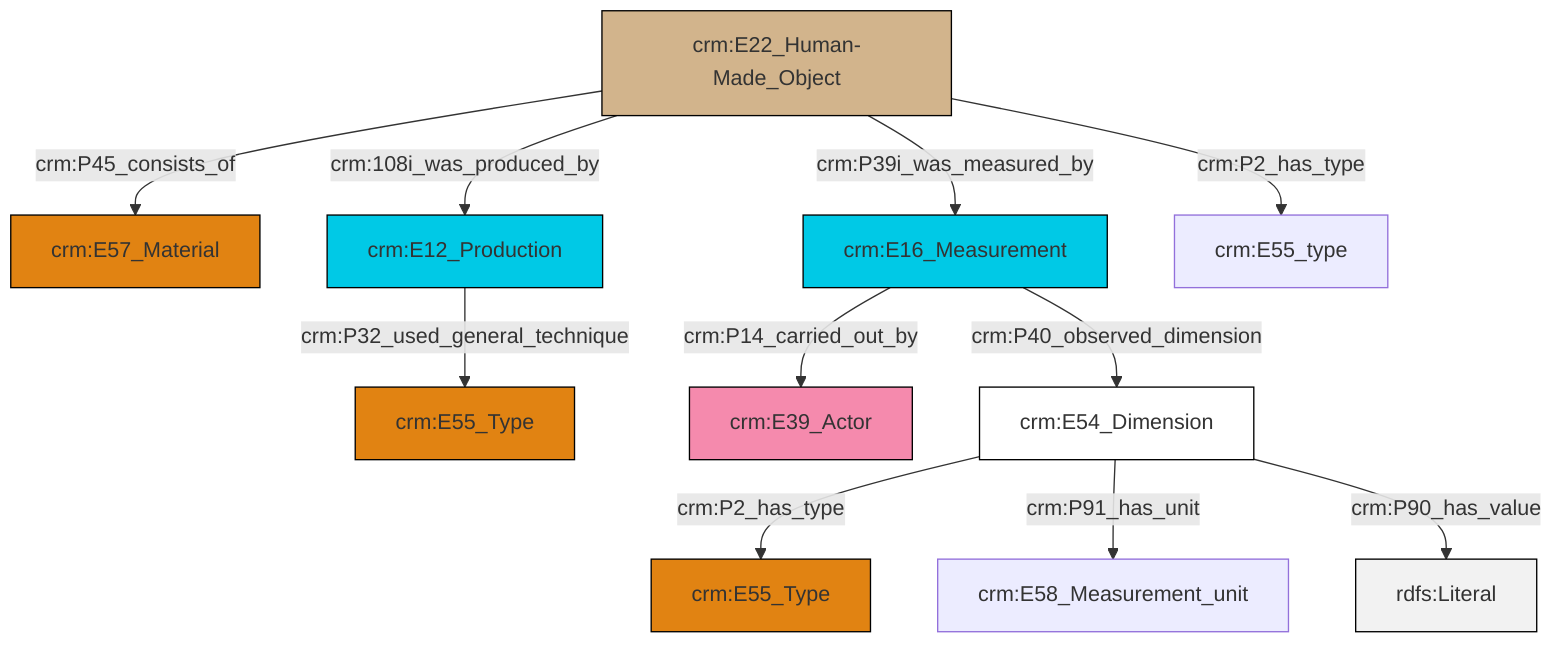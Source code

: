 graph TD
classDef Literal fill:#f2f2f2,stroke:#000000;
classDef CRM_Entity fill:#FFFFFF,stroke:#000000;
classDef Temporal_Entity fill:#00C9E6, stroke:#000000;
classDef Type fill:#E18312, stroke:#000000;
classDef Time-Span fill:#2C9C91, stroke:#000000;
classDef Appellation fill:#FFEB7F, stroke:#000000;
classDef Place fill:#008836, stroke:#000000;
classDef Persistent_Item fill:#B266B2, stroke:#000000;
classDef Conceptual_Object fill:#FFD700, stroke:#000000;
classDef Physical_Thing fill:#D2B48C, stroke:#000000;
classDef Actor fill:#f58aad, stroke:#000000;
classDef PC_Classes fill:#4ce600, stroke:#000000;
classDef Multi fill:#cccccc,stroke:#000000;

2["crm:E54_Dimension"]:::CRM_Entity -->|crm:P2_has_type| 3["crm:E55_Type"]:::Type
0["crm:E22_Human-Made_Object"]:::Physical_Thing -->|crm:P45_consists_of| 8["crm:E57_Material"]:::Type
9["crm:E16_Measurement"]:::Temporal_Entity -->|crm:P14_carried_out_by| 10["crm:E39_Actor"]:::Actor
0["crm:E22_Human-Made_Object"]:::Physical_Thing -->|crm:108i_was_produced_by| 12["crm:E12_Production"]:::Temporal_Entity
2["crm:E54_Dimension"]:::CRM_Entity -->|crm:P91_has_unit| 4["crm:E58_Measurement_unit"]:::Default
12["crm:E12_Production"]:::Temporal_Entity -->|crm:P32_used_general_technique| 6["crm:E55_Type"]:::Type
9["crm:E16_Measurement"]:::Temporal_Entity -->|crm:P40_observed_dimension| 2["crm:E54_Dimension"]:::CRM_Entity
2["crm:E54_Dimension"]:::CRM_Entity -->|crm:P90_has_value| 18[rdfs:Literal]:::Literal
0["crm:E22_Human-Made_Object"]:::Physical_Thing -->|crm:P39i_was_measured_by| 9["crm:E16_Measurement"]:::Temporal_Entity
0["crm:E22_Human-Made_Object"]:::Physical_Thing -->|crm:P2_has_type| 13["crm:E55_type"]:::Default